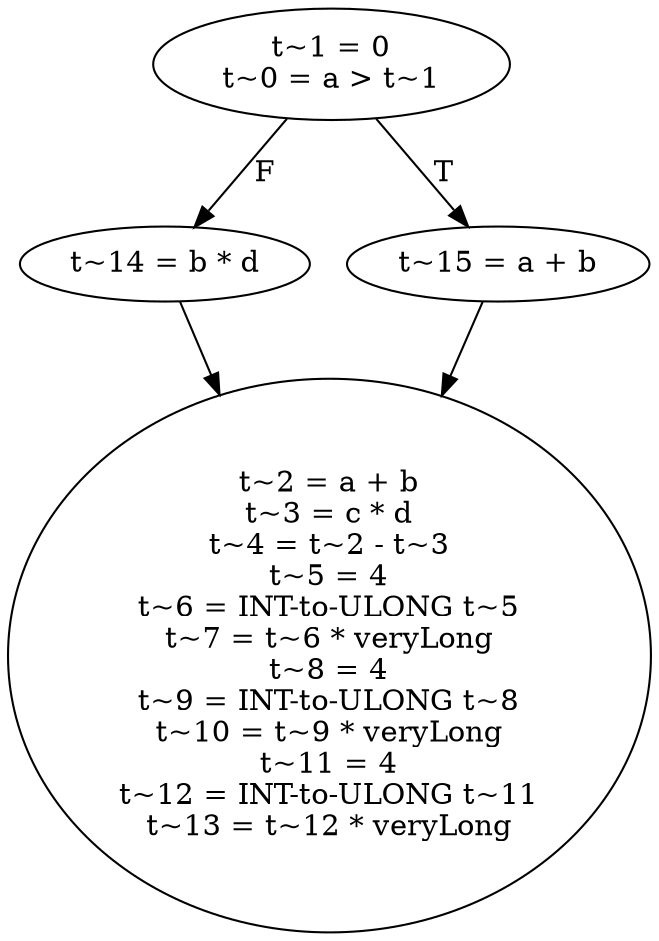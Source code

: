 digraph {
  0 [label="t~1 = 0
t~0 = a > t~1"];
  1 [label="t~14 = b * d"];
  2 [label="t~2 = a + b
t~3 = c * d
t~4 = t~2 - t~3
t~5 = 4
t~6 = INT-to-ULONG t~5
t~7 = t~6 * veryLong
t~8 = 4
t~9 = INT-to-ULONG t~8
t~10 = t~9 * veryLong
t~11 = 4
t~12 = INT-to-ULONG t~11
t~13 = t~12 * veryLong"];
  3 [label="t~15 = a + b"];
  0 -> 1 [label="F"];
  1 -> 2 [label=""];
  3 -> 2 [label=""];
  0 -> 3 [label="T"];
}
